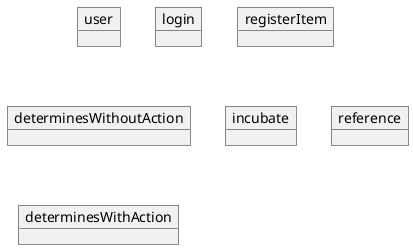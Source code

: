 @startuml meusys

object user
object login
object registerItem
object determinesWithoutAction
object incubate
object reference
object determinesWithAction

' scale 1
' left to right direction
' skinparam PackageStyle rectangle
' actor newUser
' actor user
' rectangle meusys {
  ' 
  ' newUser -- (register)
  ' newUser -u-> user
  ' user -- (login)
  ' user -- (write)
  ' user -- (audio)
  ' user -- (video)
  ' user -- (photography)
  ' user -- (attach file)
  ' user -- (determines)
  ' user -- (act)
' 
  ' (write)       -d.> (register item): include
  ' (audio)       -d.> (register item): include
  ' (video)       -d.> (register item): include
  ' (photography) -d.> (register item): include
  ' (attach file) -d.> (register item): include
' 
  ' (determines) <.d- (delegate)               : extend
  ' (determines) <.d- (plan action)            : extend
  ' (determines) <.d- (remove register item)   : extend
  ' (determines) <.d- (incubate register item) : extend
  ' (determines) <.d- (reference register item): extend
' }
@enduml 